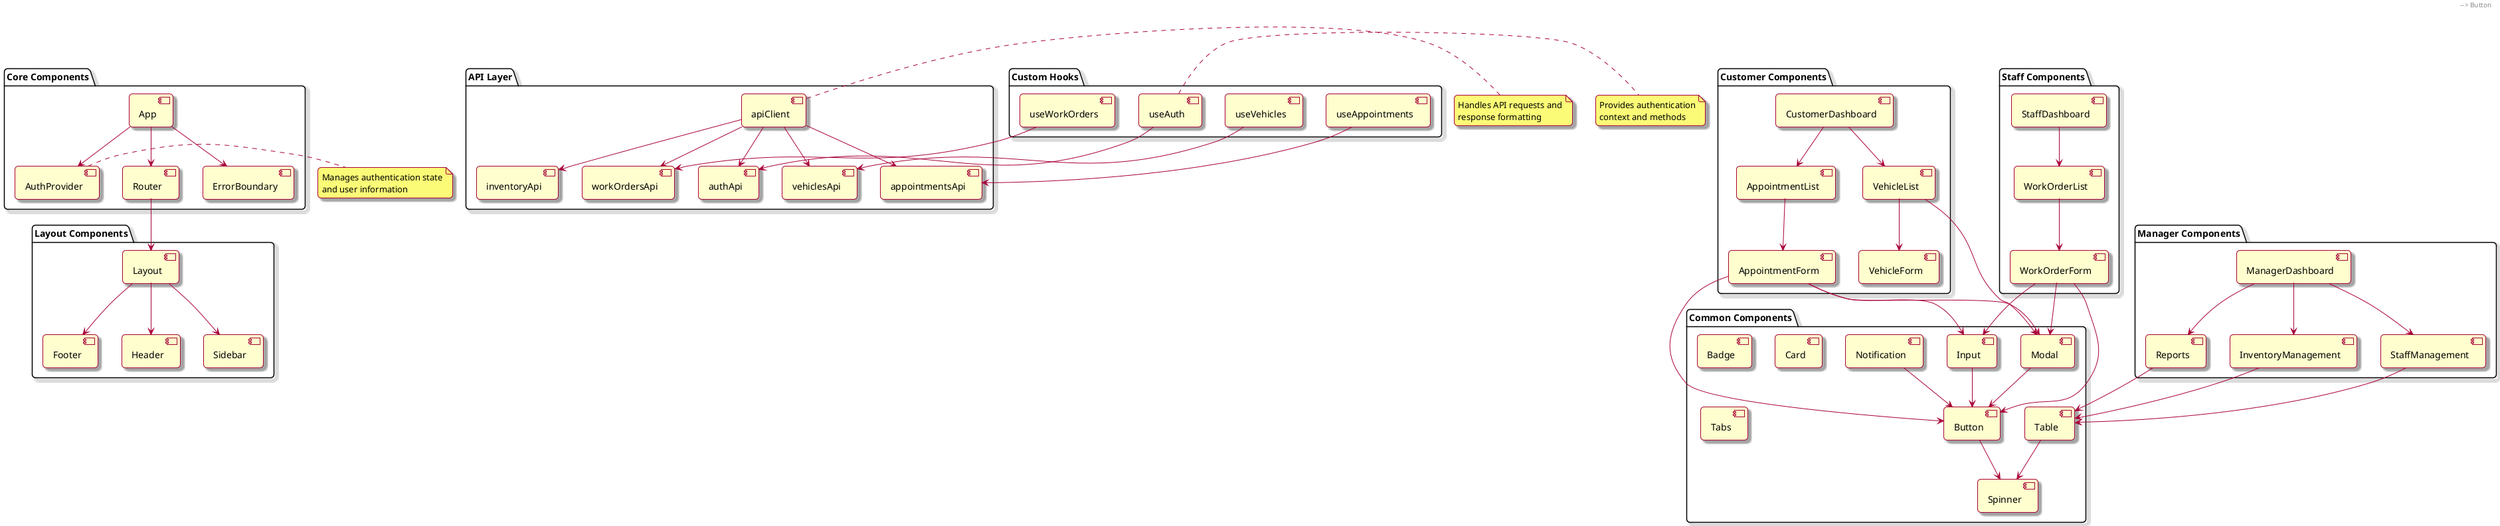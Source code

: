 @startuml Garage Management System - Component Dependencies

skin rose 
skinparam actorStyle awesome
skinparam roundcorner 10

' Core Components
package "Core Components" {
    [App] as App
    [Router] as Router
    [ErrorBoundary] as ErrorBoundary
    [AuthProvider] as AuthProvider
}

' Layout Components
package "Layout Components" {
    [Header] as Header
    [Sidebar] as Sidebar
    [Footer] as Footer
    [Layout] as Layout
}

' Common Components
package "Common Components" {
    [Button] as Button
    [Input] as Input
    [Table] as Table
    [Modal] as Modal
    [Badge] as Badge
    [Spinner] as Spinner
    [Notification] as Notification
    [Card] as Card
    [Tabs] as Tabs
}

' Feature Components
package "Customer Components" {
    [CustomerDashboard] as CustomerDashboard
    [VehicleList] as VehicleList
    [VehicleForm] as VehicleForm
    [AppointmentList] as AppointmentList
    [AppointmentForm] as AppointmentForm
}

package "Staff Components" {
    [StaffDashboard] as StaffDashboard
    [WorkOrderList] as WorkOrderList
    [WorkOrderForm] as WorkOrderForm
}

package "Manager Components" {
    [ManagerDashboard] as ManagerDashboard
    [InventoryManagement] as InventoryManagement
    [StaffManagement] as StaffManagement
    [Reports] as Reports
}

' API Layer
package "API Layer" {
    [apiClient] as apiClient
    [authApi] as authApi
    [vehiclesApi] as vehiclesApi
    [appointmentsApi] as appointmentsApi
    [workOrdersApi] as workOrdersApi
    [inventoryApi] as inventoryApi
}

' Hooks
package "Custom Hooks" {
    [useAuth] as useAuth
    [useAppointments] as useAppointments
    [useVehicles] as useVehicles
    [useWorkOrders] as useWorkOrders
}

' Dependencies

' Core Dependencies
App --> Router
App --> ErrorBoundary
App --> AuthProvider
Router --> Layout

' Layout Dependencies
Layout --> Header
Layout --> Sidebar
Layout --> Footer

' Header Dependencies
Header --> useAuth
Header --> Badge
Header --> Button

' Common Component Dependencies
Button --> Spinner
Input --> Button
Table --> Spinner
Modal --> Button
Notification --> Button

' Customer Component Dependencies
CustomerDashboard --> VehicleList
CustomerDashboard --> AppointmentList
VehicleList --> VehicleForm
VehicleList --> Modal
AppointmentList --> AppointmentForm
AppointmentForm --> Modal
AppointmentForm --> Input
AppointmentForm --> Button

' Staff Component Dependencies
StaffDashboard --> WorkOrderList
WorkOrderList --> WorkOrderForm
WorkOrderForm --> Modal
WorkOrderForm --> Input
WorkOrderForm --> Button

' Manager Component Dependencies
ManagerDashboard --> InventoryManagement
ManagerDashboard --> StaffManagement
ManagerDashboard --> Reports
InventoryManagement --> Table
StaffManagement --> Table
Reports --> Table

' API Dependencies
apiClient --> authApi
apiClient --> vehiclesApi
apiClient --> appointmentsApi
apiClient --> workOrdersApi
apiClient --> inventoryApi

' Hook Dependencies
useAuth --> authApi
useAppointments --> appointmentsApi
useVehicles --> vehiclesApi
useWorkOrders --> workOrdersApi

' Data Flow
note right of AuthProvider
  Manages authentication state
  and user information
end note

note right of apiClient
  Handles API requests and
  response formatting
end note

note right of useAuth
  Provides authentication
  context and methods
end note

@enduml 